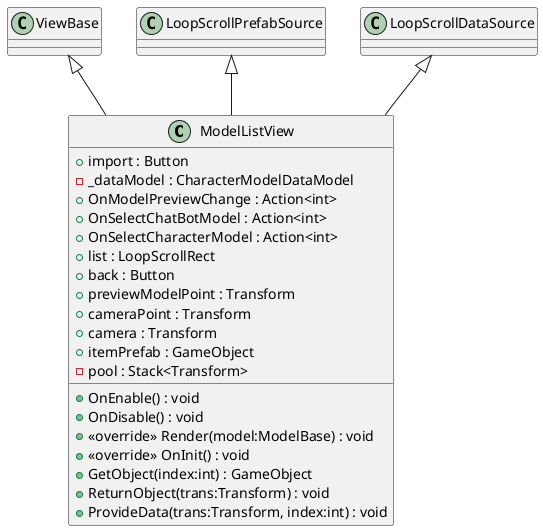 @startuml
class ModelListView {
    + import : Button
    - _dataModel : CharacterModelDataModel
    + OnModelPreviewChange : Action<int>
    + OnSelectChatBotModel : Action<int>
    + OnSelectCharacterModel : Action<int>
    + list : LoopScrollRect
    + back : Button
    + previewModelPoint : Transform
    + cameraPoint : Transform
    + camera : Transform
    + OnEnable() : void
    + OnDisable() : void
    + <<override>> Render(model:ModelBase) : void
    + <<override>> OnInit() : void
    + itemPrefab : GameObject
    - pool : Stack<Transform>
    + GetObject(index:int) : GameObject
    + ReturnObject(trans:Transform) : void
    + ProvideData(trans:Transform, index:int) : void
}
ViewBase <|-- ModelListView
LoopScrollPrefabSource <|-- ModelListView
LoopScrollDataSource <|-- ModelListView
@enduml
